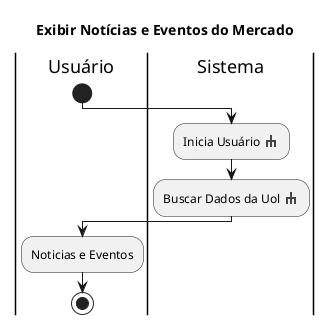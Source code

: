@startuml

sprite $rake [16x16/8] {
0000000000000000
0000000jj0000000
0000000jj0000000
0005555jj5555000
000jjeejjeejj000
000jj00jj00jj000
000jj00jj00jj000
0000000000000000
}

title Exibir Notícias e Eventos do Mercado

|Usuário|
start
|Sistema|
:Inicia Usuário <$rake>;
:Buscar Dados da Uol <$rake>;
|Usuário|
:Noticias e Eventos;
stop

@enduml